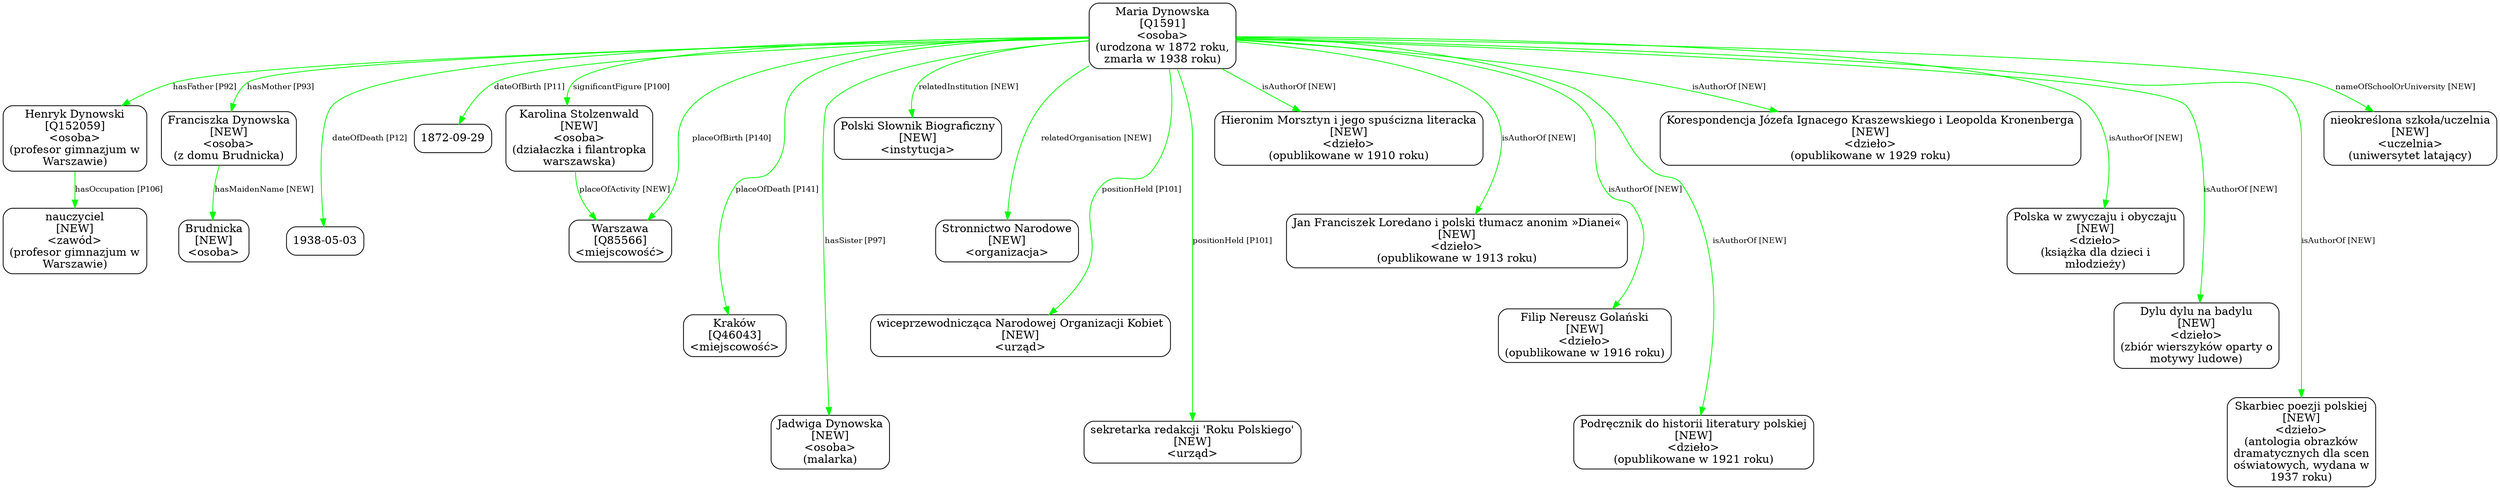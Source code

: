 digraph {
	node [shape=box,
		style=rounded
	];
	edge [fontsize=10];
	"Maria Dynowska
[Q1591]
<osoba>
(urodzona w 1872 roku,
zmarła w 1938 roku)"	[color=black,
		label="Maria Dynowska
[Q1591]
<osoba>
(urodzona w 1872 roku,
zmarła w 1938 roku)"];
	"Henryk Dynowski
[Q152059]
<osoba>
(profesor gimnazjum w
Warszawie)"	[color=black,
		label="Henryk Dynowski
[Q152059]
<osoba>
(profesor gimnazjum w
Warszawie)"];
	"Maria Dynowska
[Q1591]
<osoba>
(urodzona w 1872 roku,
zmarła w 1938 roku)" -> "Henryk Dynowski
[Q152059]
<osoba>
(profesor gimnazjum w
Warszawie)"	[color=green,
		label="hasFather [P92]"];
	"Franciszka Dynowska
[NEW]
<osoba>
(z domu Brudnicka)"	[color=black,
		label="Franciszka Dynowska
[NEW]
<osoba>
(z domu Brudnicka)"];
	"Maria Dynowska
[Q1591]
<osoba>
(urodzona w 1872 roku,
zmarła w 1938 roku)" -> "Franciszka Dynowska
[NEW]
<osoba>
(z domu Brudnicka)"	[color=green,
		label="hasMother [P93]"];
	"Karolina Stolzenwald
[NEW]
<osoba>
(działaczka i filantropka
warszawska)"	[color=black,
		label="Karolina Stolzenwald
[NEW]
<osoba>
(działaczka i filantropka
warszawska)"];
	"Maria Dynowska
[Q1591]
<osoba>
(urodzona w 1872 roku,
zmarła w 1938 roku)" -> "Karolina Stolzenwald
[NEW]
<osoba>
(działaczka i filantropka
warszawska)"	[color=green,
		label="significantFigure [P100]"];
	"Maria Dynowska
[Q1591]
<osoba>
(urodzona w 1872 roku,
zmarła w 1938 roku)" -> "1872-09-29"	[color=green,
		label="dateOfBirth [P11]",
		minlen=1];
	"Maria Dynowska
[Q1591]
<osoba>
(urodzona w 1872 roku,
zmarła w 1938 roku)" -> "1938-05-03"	[color=green,
		label="dateOfDeath [P12]",
		minlen=2];
	"Maria Dynowska
[Q1591]
<osoba>
(urodzona w 1872 roku,
zmarła w 1938 roku)" -> "Warszawa
[Q85566]
<miejscowość>"	[color=green,
		label="placeOfBirth [P140]"];
	"Maria Dynowska
[Q1591]
<osoba>
(urodzona w 1872 roku,
zmarła w 1938 roku)" -> "Kraków
[Q46043]
<miejscowość>"	[color=green,
		label="placeOfDeath [P141]",
		minlen=3];
	"Maria Dynowska
[Q1591]
<osoba>
(urodzona w 1872 roku,
zmarła w 1938 roku)" -> "Jadwiga Dynowska
[NEW]
<osoba>
(malarka)"	[color=green,
		label="hasSister [P97]",
		minlen=4];
	"Maria Dynowska
[Q1591]
<osoba>
(urodzona w 1872 roku,
zmarła w 1938 roku)" -> "Polski Słownik Biograficzny
[NEW]
<instytucja>"	[color=green,
		label="relatedInstitution [NEW]",
		minlen=1];
	"Maria Dynowska
[Q1591]
<osoba>
(urodzona w 1872 roku,
zmarła w 1938 roku)" -> "Stronnictwo Narodowe
[NEW]
<organizacja>"	[color=green,
		label="relatedOrganisation [NEW]",
		minlen=2];
	"Maria Dynowska
[Q1591]
<osoba>
(urodzona w 1872 roku,
zmarła w 1938 roku)" -> "wiceprzewodnicząca Narodowej Organizacji Kobiet
[NEW]
<urząd>"	[color=green,
		label="positionHeld [P101]",
		minlen=3];
	"Maria Dynowska
[Q1591]
<osoba>
(urodzona w 1872 roku,
zmarła w 1938 roku)" -> "sekretarka redakcji 'Roku Polskiego'
[NEW]
<urząd>"	[color=green,
		label="positionHeld [P101]",
		minlen=4];
	"Maria Dynowska
[Q1591]
<osoba>
(urodzona w 1872 roku,
zmarła w 1938 roku)" -> "Hieronim Morsztyn i jego spuścizna literacka
[NEW]
<dzieło>
(opublikowane w 1910 roku)"	[color=green,
		label="isAuthorOf [NEW]",
		minlen=1];
	"Maria Dynowska
[Q1591]
<osoba>
(urodzona w 1872 roku,
zmarła w 1938 roku)" -> "Jan Franciszek Loredano i polski tłumacz anonim »Dianei«
[NEW]
<dzieło>
(opublikowane w 1913 roku)"	[color=green,
		label="isAuthorOf [NEW]",
		minlen=2];
	"Maria Dynowska
[Q1591]
<osoba>
(urodzona w 1872 roku,
zmarła w 1938 roku)" -> "Filip Nereusz Golański
[NEW]
<dzieło>
(opublikowane w 1916 roku)"	[color=green,
		label="isAuthorOf [NEW]",
		minlen=3];
	"Maria Dynowska
[Q1591]
<osoba>
(urodzona w 1872 roku,
zmarła w 1938 roku)" -> "Podręcznik do historii literatury polskiej
[NEW]
<dzieło>
(opublikowane w 1921 roku)"	[color=green,
		label="isAuthorOf [NEW]",
		minlen=4];
	"Maria Dynowska
[Q1591]
<osoba>
(urodzona w 1872 roku,
zmarła w 1938 roku)" -> "Korespondencja Józefa Ignacego Kraszewskiego i Leopolda Kronenberga
[NEW]
<dzieło>
(opublikowane w 1929 roku)"	[color=green,
		label="isAuthorOf [NEW]",
		minlen=1];
	"Maria Dynowska
[Q1591]
<osoba>
(urodzona w 1872 roku,
zmarła w 1938 roku)" -> "Polska w zwyczaju i obyczaju
[NEW]
<dzieło>
(książka dla dzieci i
młodzieży)"	[color=green,
		label="isAuthorOf [NEW]",
		minlen=2];
	"Maria Dynowska
[Q1591]
<osoba>
(urodzona w 1872 roku,
zmarła w 1938 roku)" -> "Dylu dylu na badylu
[NEW]
<dzieło>
(zbiór wierszyków oparty o
motywy ludowe)"	[color=green,
		label="isAuthorOf [NEW]",
		minlen=3];
	"Maria Dynowska
[Q1591]
<osoba>
(urodzona w 1872 roku,
zmarła w 1938 roku)" -> "Skarbiec poezji polskiej
[NEW]
<dzieło>
(antologia obrazków
dramatycznych dla scen
oświatowych, wydana w
1937 roku)"	[color=green,
		label="isAuthorOf [NEW]",
		minlen=4];
	"Maria Dynowska
[Q1591]
<osoba>
(urodzona w 1872 roku,
zmarła w 1938 roku)" -> "nieokreślona szkoła/uczelnia
[NEW]
<uczelnia>
(uniwersytet latający)"	[color=green,
		label="nameOfSchoolOrUniversity [NEW]",
		minlen=1];
	"Henryk Dynowski
[Q152059]
<osoba>
(profesor gimnazjum w
Warszawie)" -> "nauczyciel
[NEW]
<zawód>
(profesor gimnazjum w
Warszawie)"	[color=green,
		label="hasOccupation [P106]",
		minlen=1];
	"Franciszka Dynowska
[NEW]
<osoba>
(z domu Brudnicka)" -> "Brudnicka
[NEW]
<osoba>"	[color=green,
		label="hasMaidenName [NEW]",
		minlen=1];
	"Karolina Stolzenwald
[NEW]
<osoba>
(działaczka i filantropka
warszawska)" -> "Warszawa
[Q85566]
<miejscowość>"	[color=green,
		label="placeOfActivity [NEW]"];
}
